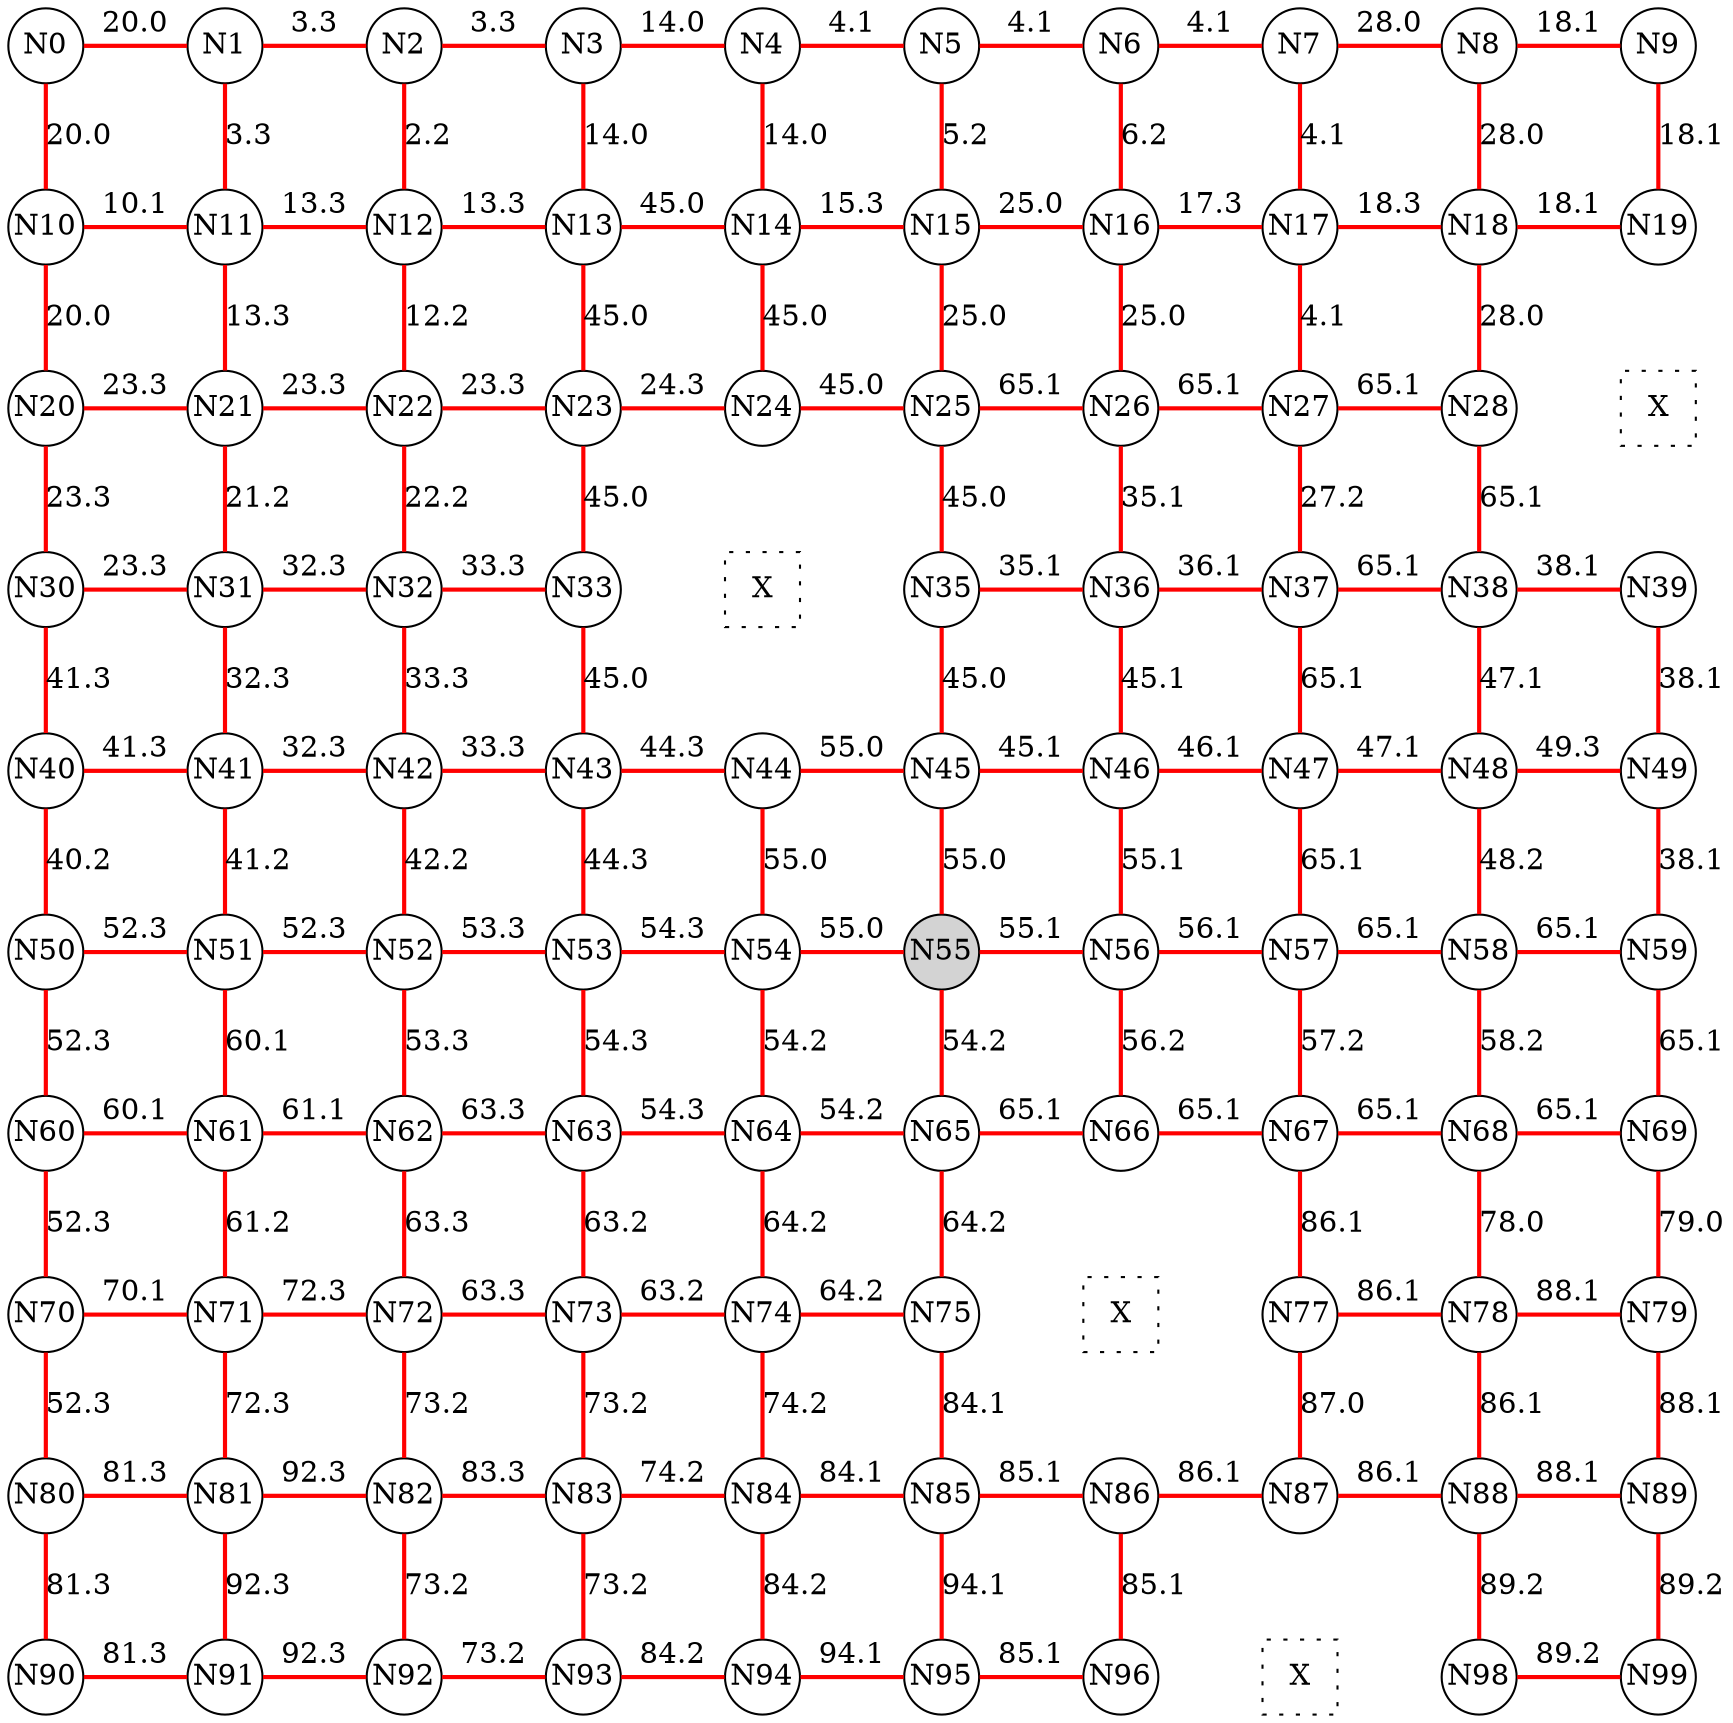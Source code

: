 
 digraph G { graph [layout=dot] 
 {rank=same; N0 [shape=circle, fixedsize=true]; N1 [shape=circle, fixedsize=true]; N2 [shape=circle, fixedsize=true]; N3 [shape=circle, fixedsize=true]; N4 [shape=circle, fixedsize=true]; N5 [shape=circle, fixedsize=true]; N6 [shape=circle, fixedsize=true]; N7 [shape=circle, fixedsize=true]; N8 [shape=circle, fixedsize=true]; N9 [shape=circle, fixedsize=true];  }
 {rank=same; N10 [shape=circle, fixedsize=true]; N11 [shape=circle, fixedsize=true]; N12 [shape=circle, fixedsize=true]; N13 [shape=circle, fixedsize=true]; N14 [shape=circle, fixedsize=true]; N15 [shape=circle, fixedsize=true]; N16 [shape=circle, fixedsize=true]; N17 [shape=circle, fixedsize=true]; N18 [shape=circle, fixedsize=true]; N19 [shape=circle, fixedsize=true];  }
 {rank=same; N20 [shape=circle, fixedsize=true]; N21 [shape=circle, fixedsize=true]; N22 [shape=circle, fixedsize=true]; N23 [shape=circle, fixedsize=true]; N24 [shape=circle, fixedsize=true]; N25 [shape=circle, fixedsize=true]; N26 [shape=circle, fixedsize=true]; N27 [shape=circle, fixedsize=true]; N28 [shape=circle, fixedsize=true]; N29 [shape=square, style=dotted, fixedsize=true, label=X];  }
 {rank=same; N30 [shape=circle, fixedsize=true]; N31 [shape=circle, fixedsize=true]; N32 [shape=circle, fixedsize=true]; N33 [shape=circle, fixedsize=true]; N34 [shape=square, style=dotted, fixedsize=true, label=X]; N35 [shape=circle, fixedsize=true]; N36 [shape=circle, fixedsize=true]; N37 [shape=circle, fixedsize=true]; N38 [shape=circle, fixedsize=true]; N39 [shape=circle, fixedsize=true];  }
 {rank=same; N40 [shape=circle, fixedsize=true]; N41 [shape=circle, fixedsize=true]; N42 [shape=circle, fixedsize=true]; N43 [shape=circle, fixedsize=true]; N44 [shape=circle, fixedsize=true]; N45 [shape=circle, fixedsize=true]; N46 [shape=circle, fixedsize=true]; N47 [shape=circle, fixedsize=true]; N48 [shape=circle, fixedsize=true]; N49 [shape=circle, fixedsize=true];  }
 {rank=same; N50 [shape=circle, fixedsize=true]; N51 [shape=circle, fixedsize=true]; N52 [shape=circle, fixedsize=true]; N53 [shape=circle, fixedsize=true]; N54 [shape=circle, fixedsize=true]; N55 [shape=circle, style=filled, fixedsize=true]; N56 [shape=circle, fixedsize=true]; N57 [shape=circle, fixedsize=true]; N58 [shape=circle, fixedsize=true]; N59 [shape=circle, fixedsize=true];  }
 {rank=same; N60 [shape=circle, fixedsize=true]; N61 [shape=circle, fixedsize=true]; N62 [shape=circle, fixedsize=true]; N63 [shape=circle, fixedsize=true]; N64 [shape=circle, fixedsize=true]; N65 [shape=circle, fixedsize=true]; N66 [shape=circle, fixedsize=true]; N67 [shape=circle, fixedsize=true]; N68 [shape=circle, fixedsize=true]; N69 [shape=circle, fixedsize=true];  }
 {rank=same; N70 [shape=circle, fixedsize=true]; N71 [shape=circle, fixedsize=true]; N72 [shape=circle, fixedsize=true]; N73 [shape=circle, fixedsize=true]; N74 [shape=circle, fixedsize=true]; N75 [shape=circle, fixedsize=true]; N76 [shape=square, style=dotted, fixedsize=true, label=X]; N77 [shape=circle, fixedsize=true]; N78 [shape=circle, fixedsize=true]; N79 [shape=circle, fixedsize=true];  }
 {rank=same; N80 [shape=circle, fixedsize=true]; N81 [shape=circle, fixedsize=true]; N82 [shape=circle, fixedsize=true]; N83 [shape=circle, fixedsize=true]; N84 [shape=circle, fixedsize=true]; N85 [shape=circle, fixedsize=true]; N86 [shape=circle, fixedsize=true]; N87 [shape=circle, fixedsize=true]; N88 [shape=circle, fixedsize=true]; N89 [shape=circle, fixedsize=true];  }
 {rank=same; N90 [shape=circle, fixedsize=true]; N91 [shape=circle, fixedsize=true]; N92 [shape=circle, fixedsize=true]; N93 [shape=circle, fixedsize=true]; N94 [shape=circle, fixedsize=true]; N95 [shape=circle, fixedsize=true]; N96 [shape=circle, fixedsize=true]; N97 [shape=square, style=dotted, fixedsize=true, label=X]; N98 [shape=circle, fixedsize=true]; N99 [shape=circle, fixedsize=true];  }
N0->N1 [dir=none, color=red, style=bold, label="20.0"]
N1->N2 [dir=none, color=red, style=bold, label="3.3"]
N2->N3 [dir=none, color=red, style=bold, label="3.3"]
N3->N4 [dir=none, color=red, style=bold, label="14.0"]
N4->N5 [dir=none, color=red, style=bold, label="4.1"]
N5->N6 [dir=none, color=red, style=bold, label="4.1"]
N6->N7 [dir=none, color=red, style=bold, label="4.1"]
N7->N8 [dir=none, color=red, style=bold, label="28.0"]
N8->N9 [dir=none, color=red, style=bold, label="18.1"]
N10->N11 [dir=none, color=red, style=bold, label="10.1"]
N11->N12 [dir=none, color=red, style=bold, label="13.3"]
N12->N13 [dir=none, color=red, style=bold, label="13.3"]
N13->N14 [dir=none, color=red, style=bold, label="45.0"]
N14->N15 [dir=none, color=red, style=bold, label="15.3"]
N15->N16 [dir=none, color=red, style=bold, label="25.0"]
N16->N17 [dir=none, color=red, style=bold, label="17.3"]
N17->N18 [dir=none, color=red, style=bold, label="18.3"]
N18->N19 [dir=none, color=red, style=bold, label="18.1"]
N20->N21 [dir=none, color=red, style=bold, label="23.3"]
N21->N22 [dir=none, color=red, style=bold, label="23.3"]
N22->N23 [dir=none, color=red, style=bold, label="23.3"]
N23->N24 [dir=none, color=red, style=bold, label="24.3"]
N24->N25 [dir=none, color=red, style=bold, label="45.0"]
N25->N26 [dir=none, color=red, style=bold, label="65.1"]
N26->N27 [dir=none, color=red, style=bold, label="65.1"]
N27->N28 [dir=none, color=red, style=bold, label="65.1"]
N28->N29 [dir=none, style=invis, label=" "]
N30->N31 [dir=none, color=red, style=bold, label="23.3"]
N31->N32 [dir=none, color=red, style=bold, label="32.3"]
N32->N33 [dir=none, color=red, style=bold, label="33.3"]
N33->N34 [dir=none, style=invis, label=" "]
N34->N35 [dir=none, style=invis, label=" "]
N35->N36 [dir=none, color=red, style=bold, label="35.1"]
N36->N37 [dir=none, color=red, style=bold, label="36.1"]
N37->N38 [dir=none, color=red, style=bold, label="65.1"]
N38->N39 [dir=none, color=red, style=bold, label="38.1"]
N40->N41 [dir=none, color=red, style=bold, label="41.3"]
N41->N42 [dir=none, color=red, style=bold, label="32.3"]
N42->N43 [dir=none, color=red, style=bold, label="33.3"]
N43->N44 [dir=none, color=red, style=bold, label="44.3"]
N44->N45 [dir=none, color=red, style=bold, label="55.0"]
N45->N46 [dir=none, color=red, style=bold, label="45.1"]
N46->N47 [dir=none, color=red, style=bold, label="46.1"]
N47->N48 [dir=none, color=red, style=bold, label="47.1"]
N48->N49 [dir=none, color=red, style=bold, label="49.3"]
N50->N51 [dir=none, color=red, style=bold, label="52.3"]
N51->N52 [dir=none, color=red, style=bold, label="52.3"]
N52->N53 [dir=none, color=red, style=bold, label="53.3"]
N53->N54 [dir=none, color=red, style=bold, label="54.3"]
N54->N55 [dir=none, color=red, style=bold, label="55.0"]
N55->N56 [dir=none, color=red, style=bold, label="55.1"]
N56->N57 [dir=none, color=red, style=bold, label="56.1"]
N57->N58 [dir=none, color=red, style=bold, label="65.1"]
N58->N59 [dir=none, color=red, style=bold, label="65.1"]
N60->N61 [dir=none, color=red, style=bold, label="60.1"]
N61->N62 [dir=none, color=red, style=bold, label="61.1"]
N62->N63 [dir=none, color=red, style=bold, label="63.3"]
N63->N64 [dir=none, color=red, style=bold, label="54.3"]
N64->N65 [dir=none, color=red, style=bold, label="54.2"]
N65->N66 [dir=none, color=red, style=bold, label="65.1"]
N66->N67 [dir=none, color=red, style=bold, label="65.1"]
N67->N68 [dir=none, color=red, style=bold, label="65.1"]
N68->N69 [dir=none, color=red, style=bold, label="65.1"]
N70->N71 [dir=none, color=red, style=bold, label="70.1"]
N71->N72 [dir=none, color=red, style=bold, label="72.3"]
N72->N73 [dir=none, color=red, style=bold, label="63.3"]
N73->N74 [dir=none, color=red, style=bold, label="63.2"]
N74->N75 [dir=none, color=red, style=bold, label="64.2"]
N75->N76 [dir=none, style=invis, label=" "]
N76->N77 [dir=none, style=invis, label=" "]
N77->N78 [dir=none, color=red, style=bold, label="86.1"]
N78->N79 [dir=none, color=red, style=bold, label="88.1"]
N80->N81 [dir=none, color=red, style=bold, label="81.3"]
N81->N82 [dir=none, color=red, style=bold, label="92.3"]
N82->N83 [dir=none, color=red, style=bold, label="83.3"]
N83->N84 [dir=none, color=red, style=bold, label="74.2"]
N84->N85 [dir=none, color=red, style=bold, label="84.1"]
N85->N86 [dir=none, color=red, style=bold, label="85.1"]
N86->N87 [dir=none, color=red, style=bold, label="86.1"]
N87->N88 [dir=none, color=red, style=bold, label="86.1"]
N88->N89 [dir=none, color=red, style=bold, label="88.1"]
N90->N91 [dir=none, color=red, style=bold, label="81.3"]
N91->N92 [dir=none, color=red, style=bold, label="92.3"]
N92->N93 [dir=none, color=red, style=bold, label="73.2"]
N93->N94 [dir=none, color=red, style=bold, label="84.2"]
N94->N95 [dir=none, color=red, style=bold, label="94.1"]
N95->N96 [dir=none, color=red, style=bold, label="85.1"]
N96->N97 [dir=none, style=invis, label=" "]
N97->N98 [dir=none, style=invis, label=" "]
N98->N99 [dir=none, color=red, style=bold, label="89.2"]
N0->N10 [dir=none, color=red, style=bold, label="20.0"]
N10->N20 [dir=none, color=red, style=bold, label="20.0"]
N20->N30 [dir=none, color=red, style=bold, label="23.3"]
N30->N40 [dir=none, color=red, style=bold, label="41.3"]
N40->N50 [dir=none, color=red, style=bold, label="40.2"]
N50->N60 [dir=none, color=red, style=bold, label="52.3"]
N60->N70 [dir=none, color=red, style=bold, label="52.3"]
N70->N80 [dir=none, color=red, style=bold, label="52.3"]
N80->N90 [dir=none, color=red, style=bold, label="81.3"]
N1->N11 [dir=none, color=red, style=bold, label="3.3"]
N11->N21 [dir=none, color=red, style=bold, label="13.3"]
N21->N31 [dir=none, color=red, style=bold, label="21.2"]
N31->N41 [dir=none, color=red, style=bold, label="32.3"]
N41->N51 [dir=none, color=red, style=bold, label="41.2"]
N51->N61 [dir=none, color=red, style=bold, label="60.1"]
N61->N71 [dir=none, color=red, style=bold, label="61.2"]
N71->N81 [dir=none, color=red, style=bold, label="72.3"]
N81->N91 [dir=none, color=red, style=bold, label="92.3"]
N2->N12 [dir=none, color=red, style=bold, label="2.2"]
N12->N22 [dir=none, color=red, style=bold, label="12.2"]
N22->N32 [dir=none, color=red, style=bold, label="22.2"]
N32->N42 [dir=none, color=red, style=bold, label="33.3"]
N42->N52 [dir=none, color=red, style=bold, label="42.2"]
N52->N62 [dir=none, color=red, style=bold, label="53.3"]
N62->N72 [dir=none, color=red, style=bold, label="63.3"]
N72->N82 [dir=none, color=red, style=bold, label="73.2"]
N82->N92 [dir=none, color=red, style=bold, label="73.2"]
N3->N13 [dir=none, color=red, style=bold, label="14.0"]
N13->N23 [dir=none, color=red, style=bold, label="45.0"]
N23->N33 [dir=none, color=red, style=bold, label="45.0"]
N33->N43 [dir=none, color=red, style=bold, label="45.0"]
N43->N53 [dir=none, color=red, style=bold, label="44.3"]
N53->N63 [dir=none, color=red, style=bold, label="54.3"]
N63->N73 [dir=none, color=red, style=bold, label="63.2"]
N73->N83 [dir=none, color=red, style=bold, label="73.2"]
N83->N93 [dir=none, color=red, style=bold, label="73.2"]
N4->N14 [dir=none, color=red, style=bold, label="14.0"]
N14->N24 [dir=none, color=red, style=bold, label="45.0"]
N24->N34 [dir=none, style=invis, label=" "]
N34->N44 [dir=none, style=invis, label=" "]
N44->N54 [dir=none, color=red, style=bold, label="55.0"]
N54->N64 [dir=none, color=red, style=bold, label="54.2"]
N64->N74 [dir=none, color=red, style=bold, label="64.2"]
N74->N84 [dir=none, color=red, style=bold, label="74.2"]
N84->N94 [dir=none, color=red, style=bold, label="84.2"]
N5->N15 [dir=none, color=red, style=bold, label="5.2"]
N15->N25 [dir=none, color=red, style=bold, label="25.0"]
N25->N35 [dir=none, color=red, style=bold, label="45.0"]
N35->N45 [dir=none, color=red, style=bold, label="45.0"]
N45->N55 [dir=none, color=red, style=bold, label="55.0"]
N55->N65 [dir=none, color=red, style=bold, label="54.2"]
N65->N75 [dir=none, color=red, style=bold, label="64.2"]
N75->N85 [dir=none, color=red, style=bold, label="84.1"]
N85->N95 [dir=none, color=red, style=bold, label="94.1"]
N6->N16 [dir=none, color=red, style=bold, label="6.2"]
N16->N26 [dir=none, color=red, style=bold, label="25.0"]
N26->N36 [dir=none, color=red, style=bold, label="35.1"]
N36->N46 [dir=none, color=red, style=bold, label="45.1"]
N46->N56 [dir=none, color=red, style=bold, label="55.1"]
N56->N66 [dir=none, color=red, style=bold, label="56.2"]
N66->N76 [dir=none, style=invis, label=" "]
N76->N86 [dir=none, style=invis, label=" "]
N86->N96 [dir=none, color=red, style=bold, label="85.1"]
N7->N17 [dir=none, color=red, style=bold, label="4.1"]
N17->N27 [dir=none, color=red, style=bold, label="4.1"]
N27->N37 [dir=none, color=red, style=bold, label="27.2"]
N37->N47 [dir=none, color=red, style=bold, label="65.1"]
N47->N57 [dir=none, color=red, style=bold, label="65.1"]
N57->N67 [dir=none, color=red, style=bold, label="57.2"]
N67->N77 [dir=none, color=red, style=bold, label="86.1"]
N77->N87 [dir=none, color=red, style=bold, label="87.0"]
N87->N97 [dir=none, style=invis, label=" "]
N8->N18 [dir=none, color=red, style=bold, label="28.0"]
N18->N28 [dir=none, color=red, style=bold, label="28.0"]
N28->N38 [dir=none, color=red, style=bold, label="65.1"]
N38->N48 [dir=none, color=red, style=bold, label="47.1"]
N48->N58 [dir=none, color=red, style=bold, label="48.2"]
N58->N68 [dir=none, color=red, style=bold, label="58.2"]
N68->N78 [dir=none, color=red, style=bold, label="78.0"]
N78->N88 [dir=none, color=red, style=bold, label="86.1"]
N88->N98 [dir=none, color=red, style=bold, label="89.2"]
N9->N19 [dir=none, color=red, style=bold, label="18.1"]
N19->N29 [dir=none, style=invis, label=" "]
N29->N39 [dir=none, style=invis, label=" "]
N39->N49 [dir=none, color=red, style=bold, label="38.1"]
N49->N59 [dir=none, color=red, style=bold, label="38.1"]
N59->N69 [dir=none, color=red, style=bold, label="65.1"]
N69->N79 [dir=none, color=red, style=bold, label="79.0"]
N79->N89 [dir=none, color=red, style=bold, label="88.1"]
N89->N99 [dir=none, color=red, style=bold, label="89.2"]
 }